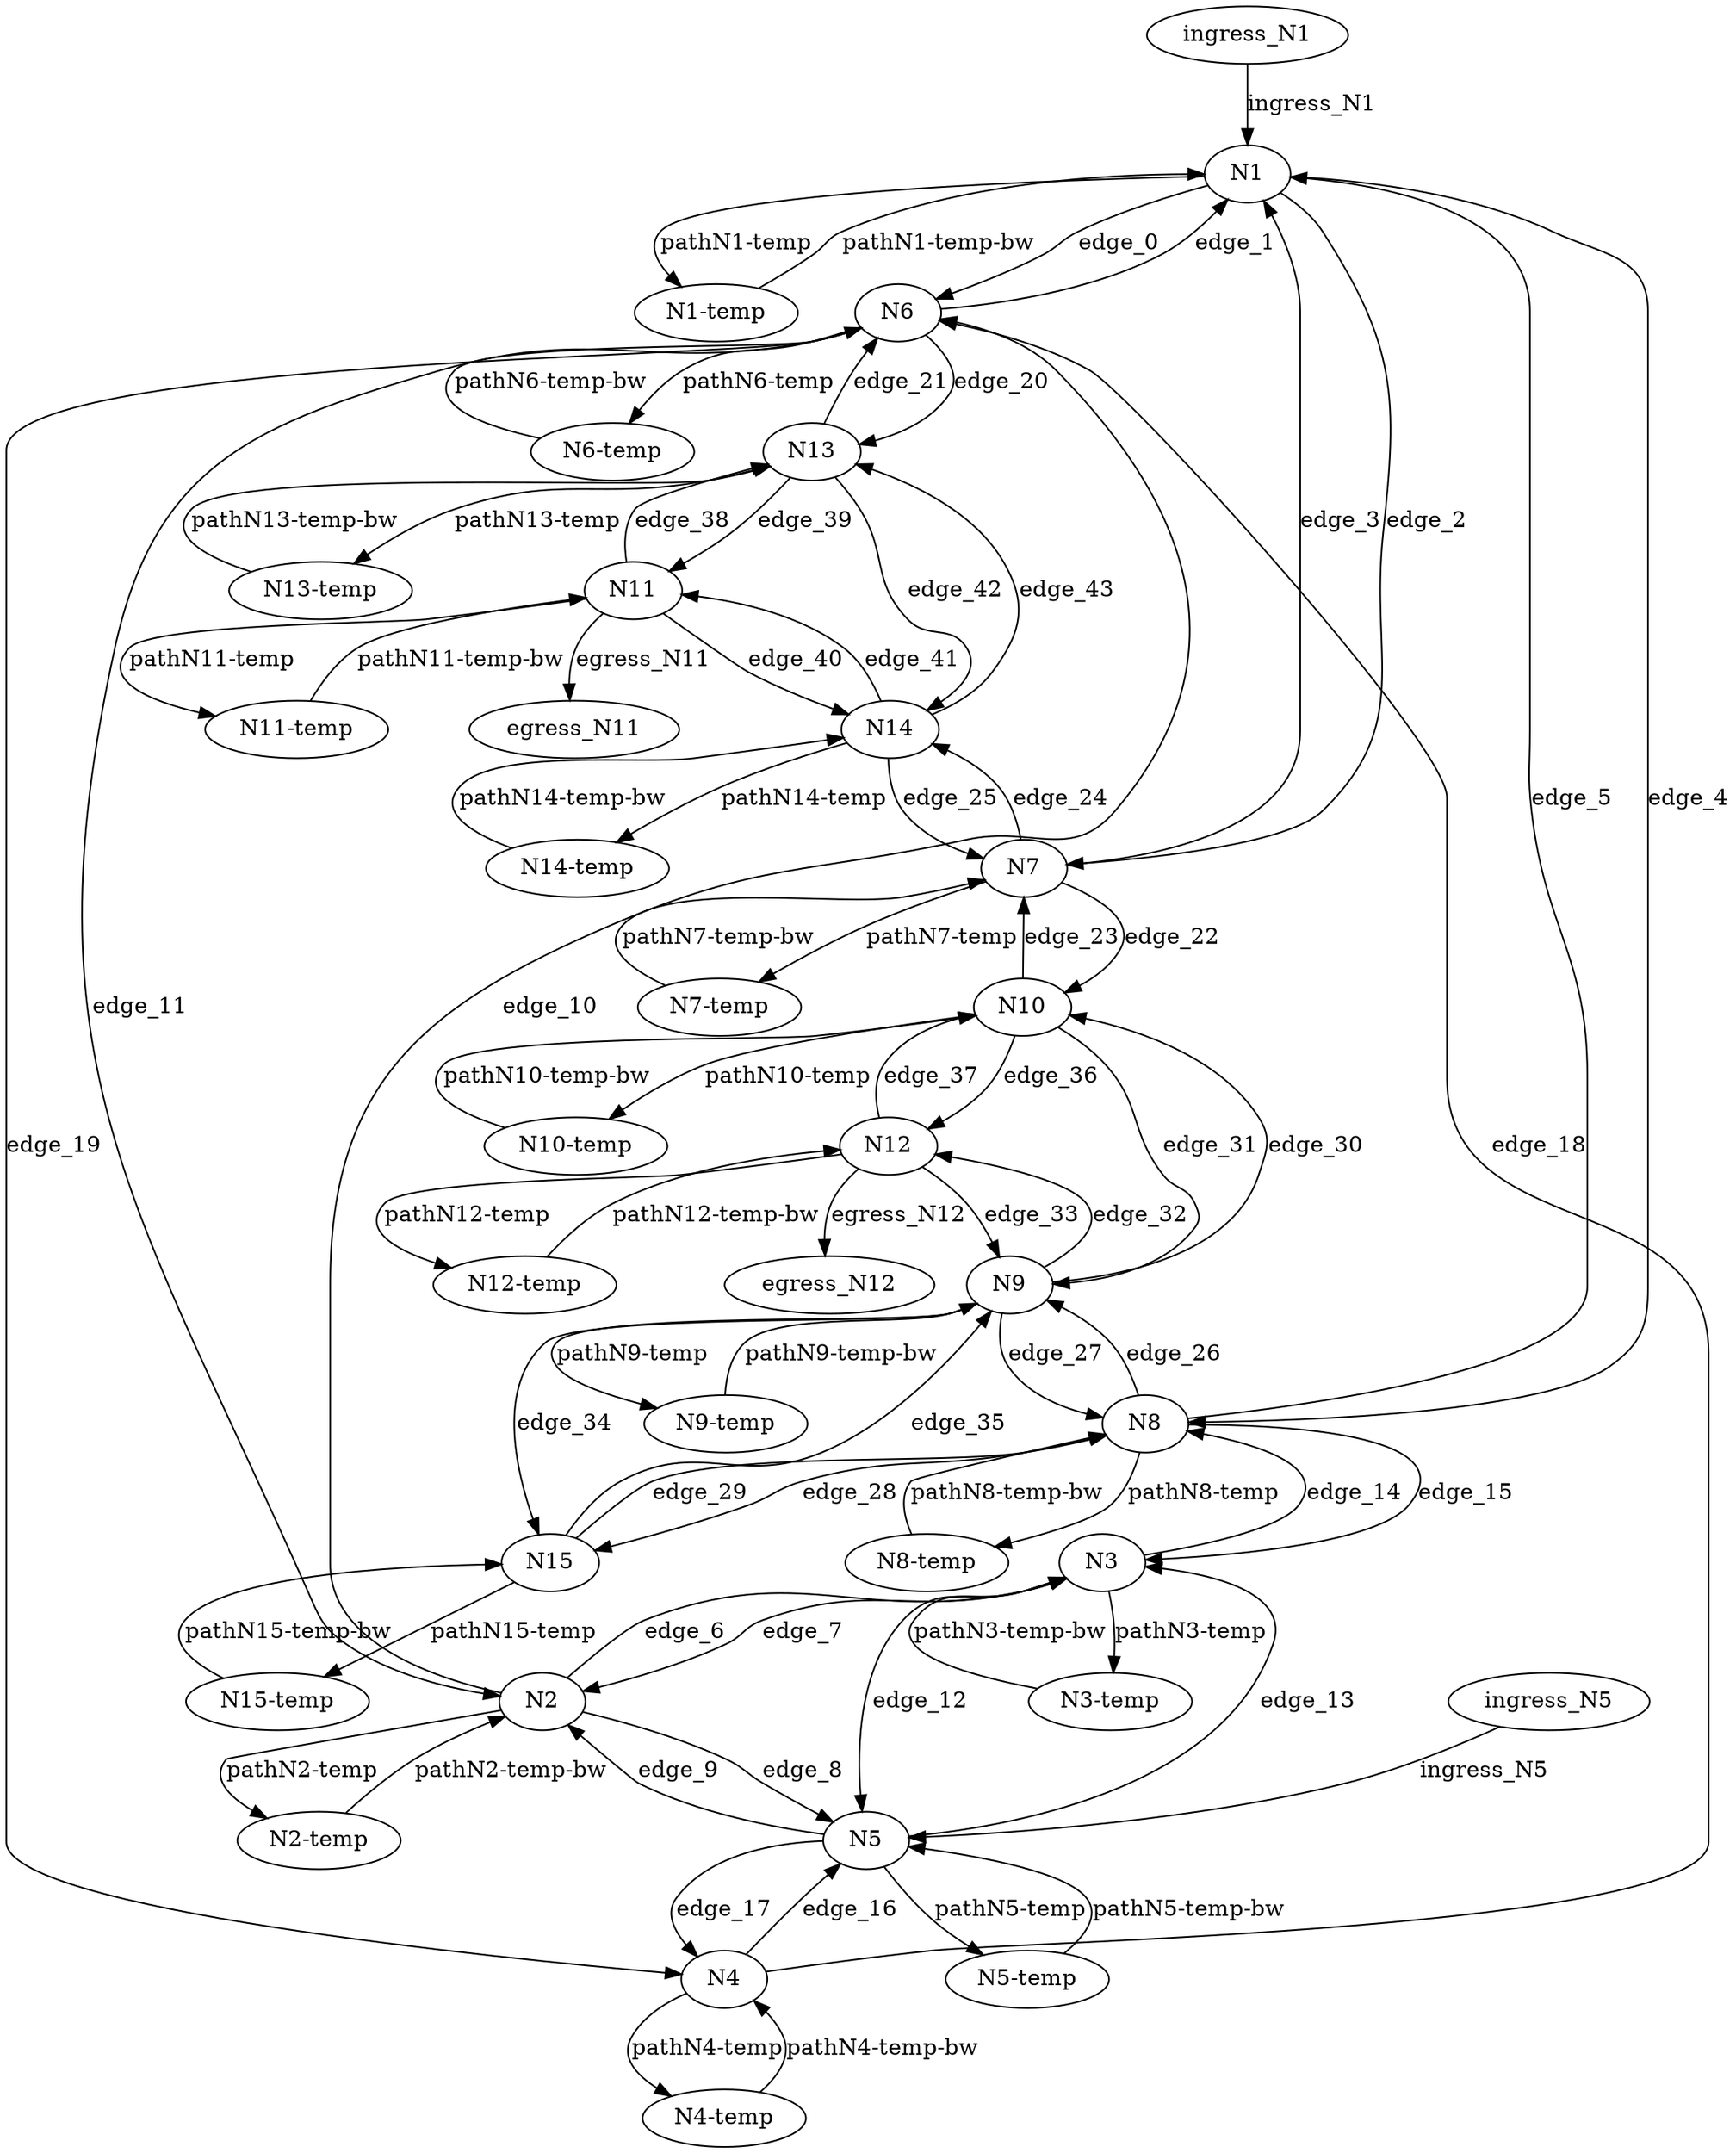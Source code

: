 digraph  {
N1;
"N1-temp";
ingress_N1;
N10;
"N10-temp";
N11;
"N11-temp";
egress_N11;
N12;
"N12-temp";
egress_N12;
N13;
"N13-temp";
N14;
"N14-temp";
N15;
"N15-temp";
N2;
"N2-temp";
N3;
"N3-temp";
N4;
"N4-temp";
N5;
"N5-temp";
ingress_N5;
N6;
"N6-temp";
N7;
"N7-temp";
N8;
"N8-temp";
N9;
"N9-temp";
N1 -> "N1-temp"  [key=0, label="pathN1-temp"];
N1 -> N6  [key=0, label=edge_0];
N1 -> N7  [key=0, label=edge_2];
N1 -> N8  [key=0, label=edge_4];
"N1-temp" -> N1  [key=0, label="pathN1-temp-bw"];
ingress_N1 -> N1  [key=0, label=ingress_N1];
N10 -> "N10-temp"  [key=0, label="pathN10-temp"];
N10 -> N7  [key=0, label=edge_23];
N10 -> N9  [key=0, label=edge_31];
N10 -> N12  [key=0, label=edge_36];
"N10-temp" -> N10  [key=0, label="pathN10-temp-bw"];
N11 -> "N11-temp"  [key=0, label="pathN11-temp"];
N11 -> egress_N11  [key=0, label=egress_N11];
N11 -> N13  [key=0, label=edge_38];
N11 -> N14  [key=0, label=edge_40];
"N11-temp" -> N11  [key=0, label="pathN11-temp-bw"];
N12 -> "N12-temp"  [key=0, label="pathN12-temp"];
N12 -> egress_N12  [key=0, label=egress_N12];
N12 -> N9  [key=0, label=edge_33];
N12 -> N10  [key=0, label=edge_37];
"N12-temp" -> N12  [key=0, label="pathN12-temp-bw"];
N13 -> "N13-temp"  [key=0, label="pathN13-temp"];
N13 -> N6  [key=0, label=edge_21];
N13 -> N11  [key=0, label=edge_39];
N13 -> N14  [key=0, label=edge_42];
"N13-temp" -> N13  [key=0, label="pathN13-temp-bw"];
N14 -> "N14-temp"  [key=0, label="pathN14-temp"];
N14 -> N7  [key=0, label=edge_25];
N14 -> N11  [key=0, label=edge_41];
N14 -> N13  [key=0, label=edge_43];
"N14-temp" -> N14  [key=0, label="pathN14-temp-bw"];
N15 -> "N15-temp"  [key=0, label="pathN15-temp"];
N15 -> N8  [key=0, label=edge_29];
N15 -> N9  [key=0, label=edge_35];
"N15-temp" -> N15  [key=0, label="pathN15-temp-bw"];
N2 -> "N2-temp"  [key=0, label="pathN2-temp"];
N2 -> N6  [key=0, label=edge_10];
N2 -> N3  [key=0, label=edge_6];
N2 -> N5  [key=0, label=edge_8];
"N2-temp" -> N2  [key=0, label="pathN2-temp-bw"];
N3 -> "N3-temp"  [key=0, label="pathN3-temp"];
N3 -> N5  [key=0, label=edge_12];
N3 -> N8  [key=0, label=edge_14];
N3 -> N2  [key=0, label=edge_7];
"N3-temp" -> N3  [key=0, label="pathN3-temp-bw"];
N4 -> "N4-temp"  [key=0, label="pathN4-temp"];
N4 -> N5  [key=0, label=edge_16];
N4 -> N6  [key=0, label=edge_18];
"N4-temp" -> N4  [key=0, label="pathN4-temp-bw"];
N5 -> "N5-temp"  [key=0, label="pathN5-temp"];
N5 -> N3  [key=0, label=edge_13];
N5 -> N4  [key=0, label=edge_17];
N5 -> N2  [key=0, label=edge_9];
"N5-temp" -> N5  [key=0, label="pathN5-temp-bw"];
ingress_N5 -> N5  [key=0, label=ingress_N5];
N6 -> "N6-temp"  [key=0, label="pathN6-temp"];
N6 -> N1  [key=0, label=edge_1];
N6 -> N2  [key=0, label=edge_11];
N6 -> N4  [key=0, label=edge_19];
N6 -> N13  [key=0, label=edge_20];
"N6-temp" -> N6  [key=0, label="pathN6-temp-bw"];
N7 -> "N7-temp"  [key=0, label="pathN7-temp"];
N7 -> N10  [key=0, label=edge_22];
N7 -> N14  [key=0, label=edge_24];
N7 -> N1  [key=0, label=edge_3];
"N7-temp" -> N7  [key=0, label="pathN7-temp-bw"];
N8 -> "N8-temp"  [key=0, label="pathN8-temp"];
N8 -> N3  [key=0, label=edge_15];
N8 -> N9  [key=0, label=edge_26];
N8 -> N15  [key=0, label=edge_28];
N8 -> N1  [key=0, label=edge_5];
"N8-temp" -> N8  [key=0, label="pathN8-temp-bw"];
N9 -> "N9-temp"  [key=0, label="pathN9-temp"];
N9 -> N8  [key=0, label=edge_27];
N9 -> N10  [key=0, label=edge_30];
N9 -> N12  [key=0, label=edge_32];
N9 -> N15  [key=0, label=edge_34];
"N9-temp" -> N9  [key=0, label="pathN9-temp-bw"];
}
